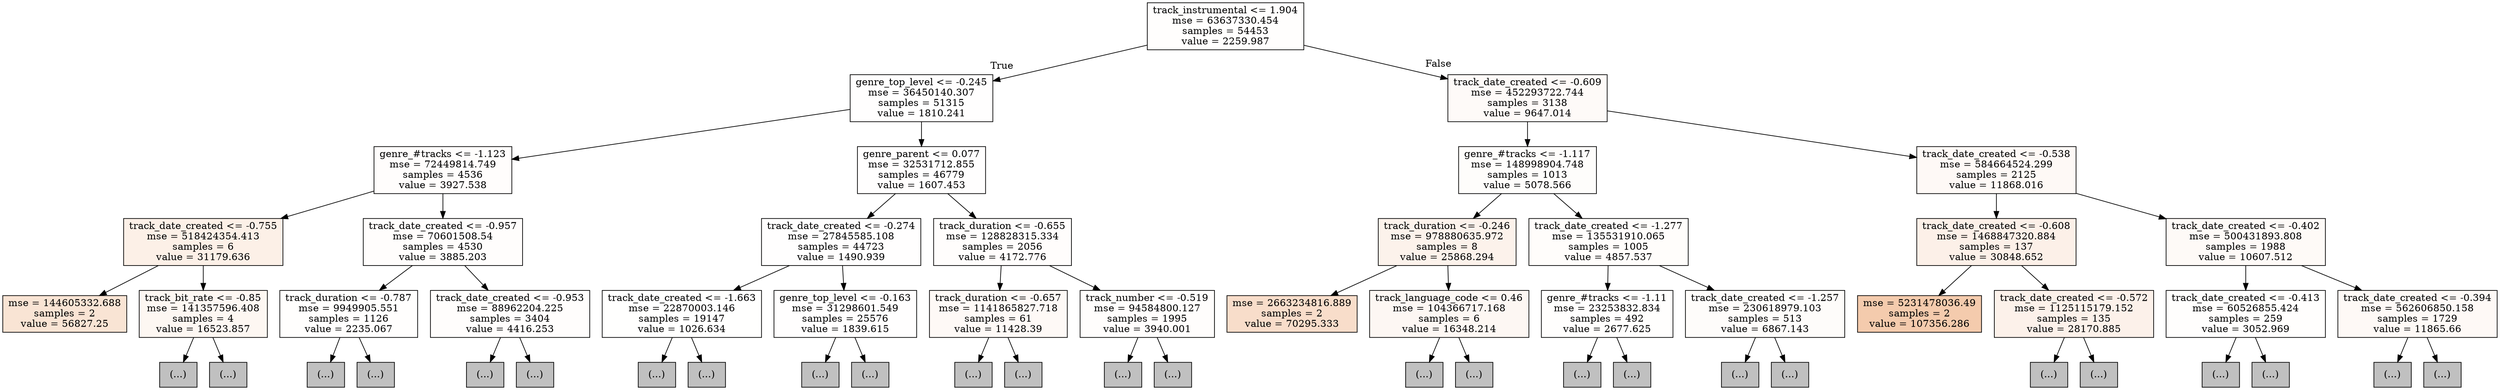 digraph Tree {
node [shape=box, style="filled", color="black"] ;
0 [label="track_instrumental <= 1.904\nmse = 63637330.454\nsamples = 54453\nvalue = 2259.987", fillcolor="#fffefd"] ;
1 [label="genre_top_level <= -0.245\nmse = 36450140.307\nsamples = 51315\nvalue = 1810.241", fillcolor="#fffefe"] ;
0 -> 1 [labeldistance=2.5, labelangle=45, headlabel="True"] ;
2 [label="genre_#tracks <= -1.123\nmse = 72449814.749\nsamples = 4536\nvalue = 3927.538", fillcolor="#fffdfc"] ;
1 -> 2 ;
3 [label="track_date_created <= -0.755\nmse = 518424354.413\nsamples = 6\nvalue = 31179.636", fillcolor="#fcf0e7"] ;
2 -> 3 ;
4 [label="mse = 144605332.688\nsamples = 2\nvalue = 56827.25", fillcolor="#f9e4d4"] ;
3 -> 4 ;
5 [label="track_bit_rate <= -0.85\nmse = 141357596.408\nsamples = 4\nvalue = 16523.857", fillcolor="#fdf7f2"] ;
3 -> 5 ;
6 [label="(...)", fillcolor="#C0C0C0"] ;
5 -> 6 ;
7 [label="(...)", fillcolor="#C0C0C0"] ;
5 -> 7 ;
8 [label="track_date_created <= -0.957\nmse = 70601508.54\nsamples = 4530\nvalue = 3885.203", fillcolor="#fffdfc"] ;
2 -> 8 ;
9 [label="track_duration <= -0.787\nmse = 9949905.551\nsamples = 1126\nvalue = 2235.067", fillcolor="#fffefd"] ;
8 -> 9 ;
10 [label="(...)", fillcolor="#C0C0C0"] ;
9 -> 10 ;
11 [label="(...)", fillcolor="#C0C0C0"] ;
9 -> 11 ;
866 [label="track_date_created <= -0.953\nmse = 88962204.225\nsamples = 3404\nvalue = 4416.253", fillcolor="#fffdfc"] ;
8 -> 866 ;
867 [label="(...)", fillcolor="#C0C0C0"] ;
866 -> 867 ;
868 [label="(...)", fillcolor="#C0C0C0"] ;
866 -> 868 ;
3561 [label="genre_parent <= 0.077\nmse = 32531712.855\nsamples = 46779\nvalue = 1607.453", fillcolor="#fffefe"] ;
1 -> 3561 ;
3562 [label="track_date_created <= -0.274\nmse = 27845585.108\nsamples = 44723\nvalue = 1490.939", fillcolor="#fffefe"] ;
3561 -> 3562 ;
3563 [label="track_date_created <= -1.663\nmse = 22870003.146\nsamples = 19147\nvalue = 1026.634", fillcolor="#fffffe"] ;
3562 -> 3563 ;
3564 [label="(...)", fillcolor="#C0C0C0"] ;
3563 -> 3564 ;
3565 [label="(...)", fillcolor="#C0C0C0"] ;
3563 -> 3565 ;
15468 [label="genre_top_level <= -0.163\nmse = 31298601.549\nsamples = 25576\nvalue = 1839.615", fillcolor="#fffefe"] ;
3562 -> 15468 ;
15469 [label="(...)", fillcolor="#C0C0C0"] ;
15468 -> 15469 ;
29286 [label="(...)", fillcolor="#C0C0C0"] ;
15468 -> 29286 ;
33567 [label="track_duration <= -0.655\nmse = 128828315.334\nsamples = 2056\nvalue = 4172.776", fillcolor="#fffdfc"] ;
3561 -> 33567 ;
33568 [label="track_duration <= -0.657\nmse = 1141865827.718\nsamples = 61\nvalue = 11428.39", fillcolor="#fef9f6"] ;
33567 -> 33568 ;
33569 [label="(...)", fillcolor="#C0C0C0"] ;
33568 -> 33569 ;
33620 [label="(...)", fillcolor="#C0C0C0"] ;
33568 -> 33620 ;
33621 [label="track_number <= -0.519\nmse = 94584800.127\nsamples = 1995\nvalue = 3940.001", fillcolor="#fffdfc"] ;
33567 -> 33621 ;
33622 [label="(...)", fillcolor="#C0C0C0"] ;
33621 -> 33622 ;
33705 [label="(...)", fillcolor="#C0C0C0"] ;
33621 -> 33705 ;
35188 [label="track_date_created <= -0.609\nmse = 452293722.744\nsamples = 3138\nvalue = 9647.014", fillcolor="#fefaf8"] ;
0 -> 35188 [labeldistance=2.5, labelangle=-45, headlabel="False"] ;
35189 [label="genre_#tracks <= -1.117\nmse = 148998904.748\nsamples = 1013\nvalue = 5078.566", fillcolor="#fefdfb"] ;
35188 -> 35189 ;
35190 [label="track_duration <= -0.246\nmse = 978880635.972\nsamples = 8\nvalue = 25868.294", fillcolor="#fcf2eb"] ;
35189 -> 35190 ;
35191 [label="mse = 2663234816.889\nsamples = 2\nvalue = 70295.333", fillcolor="#f8ddca"] ;
35190 -> 35191 ;
35192 [label="track_language_code <= 0.46\nmse = 104366717.168\nsamples = 6\nvalue = 16348.214", fillcolor="#fdf7f3"] ;
35190 -> 35192 ;
35193 [label="(...)", fillcolor="#C0C0C0"] ;
35192 -> 35193 ;
35196 [label="(...)", fillcolor="#C0C0C0"] ;
35192 -> 35196 ;
35197 [label="track_date_created <= -1.277\nmse = 135531910.065\nsamples = 1005\nvalue = 4857.537", fillcolor="#fffdfb"] ;
35189 -> 35197 ;
35198 [label="genre_#tracks <= -1.11\nmse = 23253832.834\nsamples = 492\nvalue = 2677.625", fillcolor="#fffefd"] ;
35197 -> 35198 ;
35199 [label="(...)", fillcolor="#C0C0C0"] ;
35198 -> 35199 ;
35212 [label="(...)", fillcolor="#C0C0C0"] ;
35198 -> 35212 ;
35539 [label="track_date_created <= -1.257\nmse = 230618979.103\nsamples = 513\nvalue = 6867.143", fillcolor="#fefcfa"] ;
35197 -> 35539 ;
35540 [label="(...)", fillcolor="#C0C0C0"] ;
35539 -> 35540 ;
35545 [label="(...)", fillcolor="#C0C0C0"] ;
35539 -> 35545 ;
35958 [label="track_date_created <= -0.538\nmse = 584664524.299\nsamples = 2125\nvalue = 11868.016", fillcolor="#fef9f6"] ;
35188 -> 35958 ;
35959 [label="track_date_created <= -0.608\nmse = 1468847320.884\nsamples = 137\nvalue = 30848.652", fillcolor="#fcf0e8"] ;
35958 -> 35959 ;
35960 [label="mse = 5231478036.49\nsamples = 2\nvalue = 107356.286", fillcolor="#f4cbad"] ;
35959 -> 35960 ;
35961 [label="track_date_created <= -0.572\nmse = 1125115179.152\nsamples = 135\nvalue = 28170.885", fillcolor="#fcf1ea"] ;
35959 -> 35961 ;
35962 [label="(...)", fillcolor="#C0C0C0"] ;
35961 -> 35962 ;
36027 [label="(...)", fillcolor="#C0C0C0"] ;
35961 -> 36027 ;
36074 [label="track_date_created <= -0.402\nmse = 500431893.808\nsamples = 1988\nvalue = 10607.512", fillcolor="#fefaf7"] ;
35958 -> 36074 ;
36075 [label="track_date_created <= -0.413\nmse = 60526855.424\nsamples = 259\nvalue = 3052.969", fillcolor="#fffefd"] ;
36074 -> 36075 ;
36076 [label="(...)", fillcolor="#C0C0C0"] ;
36075 -> 36076 ;
36153 [label="(...)", fillcolor="#C0C0C0"] ;
36075 -> 36153 ;
36170 [label="track_date_created <= -0.394\nmse = 562606850.158\nsamples = 1729\nvalue = 11865.66", fillcolor="#fef9f6"] ;
36074 -> 36170 ;
36171 [label="(...)", fillcolor="#C0C0C0"] ;
36170 -> 36171 ;
36174 [label="(...)", fillcolor="#C0C0C0"] ;
36170 -> 36174 ;
}